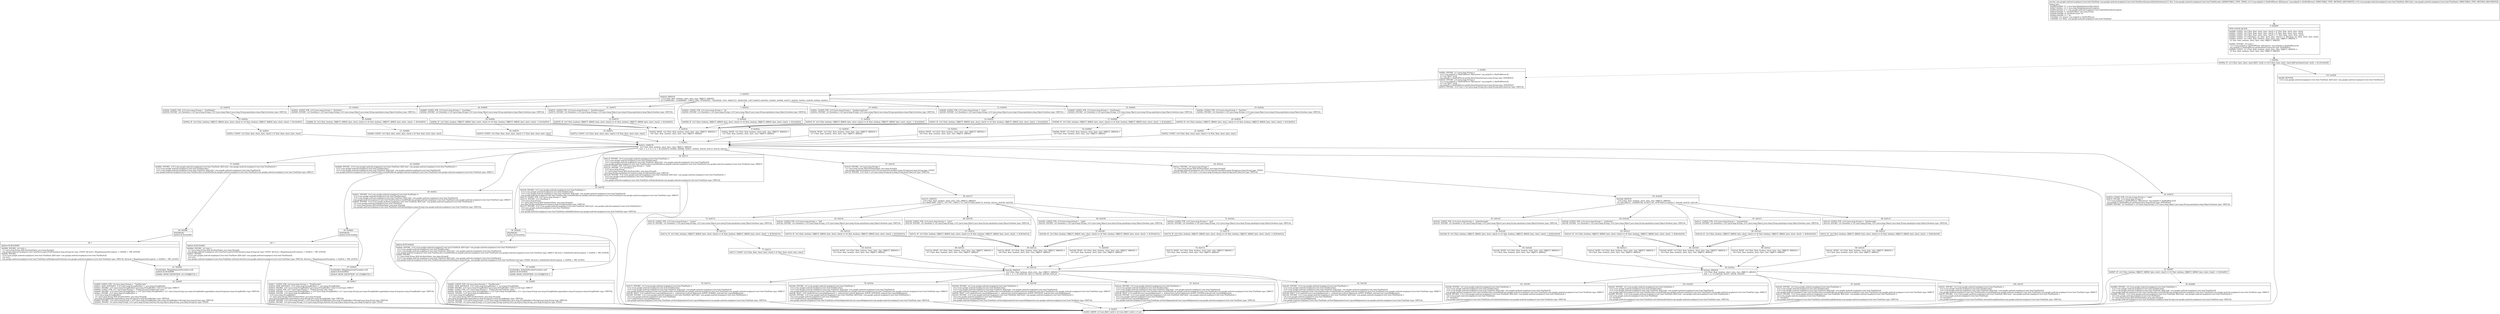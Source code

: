 digraph "CFG forcom.google.android.exoplayer2.text.ttml.TtmlDecoder.parseStyleAttributes(Lorg\/xmlpull\/v1\/XmlPullParser;Lcom\/google\/android\/exoplayer2\/text\/ttml\/TtmlStyle;)Lcom\/google\/android\/exoplayer2\/text\/ttml\/TtmlStyle;" {
Node_0 [shape=record,label="{0\:\ 0x0000|MTH_ENTER_BLOCK\l|0x0000: CONST  (r9 I:?[int, float, short, byte, char]) = (3 ?[int, float, short, byte, char]) \l0x0001: CONST  (r8 I:?[int, float, short, byte, char]) = (2 ?[int, float, short, byte, char]) \l0x0002: CONST  (r6 I:?[int, float, short, byte, char]) = (\-1 ?[int, float, short, byte, char]) \l0x0003: CONST  (r7 I:?[boolean, int, float, short, byte, char]) = (1 ?[boolean, int, float, short, byte, char]) \l0x0004: CONST  (r5 I:?[int, float, boolean, short, byte, char, OBJECT, ARRAY]) = \l  (0 ?[int, float, boolean, short, byte, char, OBJECT, ARRAY])\l \l0x0005: INVOKE  (r0 I:int) = \l  (r13 I:org.xmlpull.v1.XmlPullParser A[D('parser' org.xmlpull.v1.XmlPullParser)])\l org.xmlpull.v1.XmlPullParser.getAttributeCount():int type: INTERFACE \l0x0009: CONST  (r3 I:?[int, float, boolean, short, byte, char, OBJECT, ARRAY]) = \l  (0 ?[int, float, boolean, short, byte, char, OBJECT, ARRAY])\l \l}"];
Node_1 [shape=record,label="{1\:\ 0x000a|0x000a: IF  (r3 I:?[int, byte, short, char] A[D('i' int)]) \>= (r0 I:?[int, byte, short, char] A[D('attributeCount' int)])  \-\> B:103:0x020f \l}"];
Node_2 [shape=record,label="{2\:\ 0x000c|0x000c: INVOKE  (r1 I:java.lang.String) = \l  (r13 I:org.xmlpull.v1.XmlPullParser A[D('parser' org.xmlpull.v1.XmlPullParser)])\l  (r3 I:int A[D('i' int)])\l org.xmlpull.v1.XmlPullParser.getAttributeValue(int):java.lang.String type: INTERFACE \l0x0010: INVOKE  (r4 I:java.lang.String) = \l  (r13 I:org.xmlpull.v1.XmlPullParser A[D('parser' org.xmlpull.v1.XmlPullParser)])\l  (r3 I:int A[D('i' int)])\l org.xmlpull.v1.XmlPullParser.getAttributeName(int):java.lang.String type: INTERFACE \l0x0014: INVOKE  (r10 I:int) = (r4 I:java.lang.String) java.lang.String.hashCode():int type: VIRTUAL \l}"];
Node_3 [shape=record,label="{3\:\ 0x0018|0x0018: SWITCH  \l  (r10 I:?[int, float, boolean, short, byte, char, OBJECT, ARRAY])\l k:[\-1550943582, \-1224696685, \-1065511464, \-879295043, \-734428249, 3355, 94842723, 365601008, 1287124693] t:[0x005e, 0x0040, 0x0068, 0x0072, 0x0054, 0x0022, 0x0036, 0x004a, 0x002c] \l}"];
Node_4 [shape=record,label="{4\:\ 0x001b|0x001b: MOVE  (r4 I:?[int, float, boolean, short, byte, char, OBJECT, ARRAY]) = \l  (r6 I:?[int, float, boolean, short, byte, char, OBJECT, ARRAY])\l \l}"];
Node_5 [shape=record,label="{5\:\ 0x001c|0x001c: SWITCH  \l  (r4 I:?[int, float, boolean, short, byte, char, OBJECT, ARRAY])\l k:[0, 1, 2, 3, 4, 5, 6, 7, 8] t:[0x007d, 0x0092, 0x00b9, 0x00e1, 0x00eb, 0x010f, 0x011f, 0x012f, 0x01ae] \l}"];
Node_6 [shape=record,label="{6\:\ 0x001f|0x001f: ARITH  (r3 I:int A[D('i' int)]) = (r3 I:int A[D('i' int)]) + (1 int) \l}"];
Node_7 [shape=record,label="{7\:\ 0x0022|0x0022: CONST_STR  (r10 I:java.lang.String) =  \"id\" \l0x0024: INVOKE  (r4 I:boolean) = (r4 I:java.lang.String), (r10 I:java.lang.Object) java.lang.String.equals(java.lang.Object):boolean type: VIRTUAL \l}"];
Node_8 [shape=record,label="{8\:\ 0x0028|0x0028: IF  (r4 I:?[int, boolean, OBJECT, ARRAY, byte, short, char]) == (0 ?[int, boolean, OBJECT, ARRAY, byte, short, char])  \-\> B:4:0x001b \l}"];
Node_9 [shape=record,label="{9\:\ 0x002a|0x002a: MOVE  (r4 I:?[int, float, boolean, short, byte, char, OBJECT, ARRAY]) = \l  (r5 I:?[int, float, boolean, short, byte, char, OBJECT, ARRAY])\l \l}"];
Node_10 [shape=record,label="{10\:\ 0x002c|0x002c: CONST_STR  (r10 I:java.lang.String) =  \"backgroundColor\" \l0x002e: INVOKE  (r4 I:boolean) = (r4 I:java.lang.String), (r10 I:java.lang.Object) java.lang.String.equals(java.lang.Object):boolean type: VIRTUAL \l}"];
Node_11 [shape=record,label="{11\:\ 0x0032|0x0032: IF  (r4 I:?[int, boolean, OBJECT, ARRAY, byte, short, char]) == (0 ?[int, boolean, OBJECT, ARRAY, byte, short, char])  \-\> B:4:0x001b \l}"];
Node_12 [shape=record,label="{12\:\ 0x0034|0x0034: MOVE  (r4 I:?[int, float, boolean, short, byte, char, OBJECT, ARRAY]) = \l  (r7 I:?[int, float, boolean, short, byte, char, OBJECT, ARRAY])\l \l}"];
Node_13 [shape=record,label="{13\:\ 0x0036|0x0036: CONST_STR  (r10 I:java.lang.String) =  \"color\" \l0x0038: INVOKE  (r4 I:boolean) = (r4 I:java.lang.String), (r10 I:java.lang.Object) java.lang.String.equals(java.lang.Object):boolean type: VIRTUAL \l}"];
Node_14 [shape=record,label="{14\:\ 0x003c|0x003c: IF  (r4 I:?[int, boolean, OBJECT, ARRAY, byte, short, char]) == (0 ?[int, boolean, OBJECT, ARRAY, byte, short, char])  \-\> B:4:0x001b \l}"];
Node_15 [shape=record,label="{15\:\ 0x003e|0x003e: MOVE  (r4 I:?[int, float, boolean, short, byte, char, OBJECT, ARRAY]) = \l  (r8 I:?[int, float, boolean, short, byte, char, OBJECT, ARRAY])\l \l}"];
Node_16 [shape=record,label="{16\:\ 0x0040|0x0040: CONST_STR  (r10 I:java.lang.String) =  \"fontFamily\" \l0x0042: INVOKE  (r4 I:boolean) = (r4 I:java.lang.String), (r10 I:java.lang.Object) java.lang.String.equals(java.lang.Object):boolean type: VIRTUAL \l}"];
Node_17 [shape=record,label="{17\:\ 0x0046|0x0046: IF  (r4 I:?[int, boolean, OBJECT, ARRAY, byte, short, char]) == (0 ?[int, boolean, OBJECT, ARRAY, byte, short, char])  \-\> B:4:0x001b \l}"];
Node_18 [shape=record,label="{18\:\ 0x0048|0x0048: MOVE  (r4 I:?[int, float, boolean, short, byte, char, OBJECT, ARRAY]) = \l  (r9 I:?[int, float, boolean, short, byte, char, OBJECT, ARRAY])\l \l}"];
Node_19 [shape=record,label="{19\:\ 0x004a|0x004a: CONST_STR  (r10 I:java.lang.String) =  \"fontSize\" \l0x004c: INVOKE  (r4 I:boolean) = (r4 I:java.lang.String), (r10 I:java.lang.Object) java.lang.String.equals(java.lang.Object):boolean type: VIRTUAL \l}"];
Node_20 [shape=record,label="{20\:\ 0x0050|0x0050: IF  (r4 I:?[int, boolean, OBJECT, ARRAY, byte, short, char]) == (0 ?[int, boolean, OBJECT, ARRAY, byte, short, char])  \-\> B:4:0x001b \l}"];
Node_21 [shape=record,label="{21\:\ 0x0052|0x0052: CONST  (r4 I:?[int, float, short, byte, char]) = (4 ?[int, float, short, byte, char]) \l}"];
Node_22 [shape=record,label="{22\:\ 0x0054|0x0054: CONST_STR  (r10 I:java.lang.String) =  \"fontWeight\" \l0x0056: INVOKE  (r4 I:boolean) = (r4 I:java.lang.String), (r10 I:java.lang.Object) java.lang.String.equals(java.lang.Object):boolean type: VIRTUAL \l}"];
Node_23 [shape=record,label="{23\:\ 0x005a|0x005a: IF  (r4 I:?[int, boolean, OBJECT, ARRAY, byte, short, char]) == (0 ?[int, boolean, OBJECT, ARRAY, byte, short, char])  \-\> B:4:0x001b \l}"];
Node_24 [shape=record,label="{24\:\ 0x005c|0x005c: CONST  (r4 I:?[int, float, short, byte, char]) = (5 ?[int, float, short, byte, char]) \l}"];
Node_25 [shape=record,label="{25\:\ 0x005e|0x005e: CONST_STR  (r10 I:java.lang.String) =  \"fontStyle\" \l0x0060: INVOKE  (r4 I:boolean) = (r4 I:java.lang.String), (r10 I:java.lang.Object) java.lang.String.equals(java.lang.Object):boolean type: VIRTUAL \l}"];
Node_26 [shape=record,label="{26\:\ 0x0064|0x0064: IF  (r4 I:?[int, boolean, OBJECT, ARRAY, byte, short, char]) == (0 ?[int, boolean, OBJECT, ARRAY, byte, short, char])  \-\> B:4:0x001b \l}"];
Node_27 [shape=record,label="{27\:\ 0x0066|0x0066: CONST  (r4 I:?[int, float, short, byte, char]) = (6 ?[int, float, short, byte, char]) \l}"];
Node_28 [shape=record,label="{28\:\ 0x0068|0x0068: CONST_STR  (r10 I:java.lang.String) =  \"textAlign\" \l0x006a: INVOKE  (r4 I:boolean) = (r4 I:java.lang.String), (r10 I:java.lang.Object) java.lang.String.equals(java.lang.Object):boolean type: VIRTUAL \l}"];
Node_29 [shape=record,label="{29\:\ 0x006e|0x006e: IF  (r4 I:?[int, boolean, OBJECT, ARRAY, byte, short, char]) == (0 ?[int, boolean, OBJECT, ARRAY, byte, short, char])  \-\> B:4:0x001b \l}"];
Node_30 [shape=record,label="{30\:\ 0x0070|0x0070: CONST  (r4 I:?[int, float, short, byte, char]) = (7 ?[int, float, short, byte, char]) \l}"];
Node_31 [shape=record,label="{31\:\ 0x0072|0x0072: CONST_STR  (r10 I:java.lang.String) =  \"textDecoration\" \l0x0074: INVOKE  (r4 I:boolean) = (r4 I:java.lang.String), (r10 I:java.lang.Object) java.lang.String.equals(java.lang.Object):boolean type: VIRTUAL \l}"];
Node_32 [shape=record,label="{32\:\ 0x0078|0x0078: IF  (r4 I:?[int, boolean, OBJECT, ARRAY, byte, short, char]) == (0 ?[int, boolean, OBJECT, ARRAY, byte, short, char])  \-\> B:4:0x001b \l}"];
Node_33 [shape=record,label="{33\:\ 0x007a|0x007a: CONST  (r4 I:?[int, float, short, byte, char]) = (8 ?[int, float, short, byte, char]) \l}"];
Node_34 [shape=record,label="{34\:\ 0x007d|0x007d: CONST_STR  (r4 I:java.lang.String) =  \"style\" \l0x007f: INVOKE  (r10 I:java.lang.String) = \l  (r13 I:org.xmlpull.v1.XmlPullParser A[D('parser' org.xmlpull.v1.XmlPullParser)])\l org.xmlpull.v1.XmlPullParser.getName():java.lang.String type: INTERFACE \l0x0083: INVOKE  (r4 I:boolean) = (r4 I:java.lang.String), (r10 I:java.lang.Object) java.lang.String.equals(java.lang.Object):boolean type: VIRTUAL \l}"];
Node_35 [shape=record,label="{35\:\ 0x0087|0x0087: IF  (r4 I:?[int, boolean, OBJECT, ARRAY, byte, short, char]) == (0 ?[int, boolean, OBJECT, ARRAY, byte, short, char])  \-\> B:6:0x001f \l}"];
Node_36 [shape=record,label="{36\:\ 0x0089|0x0089: INVOKE  (r4 I:com.google.android.exoplayer2.text.ttml.TtmlStyle) = \l  (r12 I:com.google.android.exoplayer2.text.ttml.TtmlDecoder)\l  (r14 I:com.google.android.exoplayer2.text.ttml.TtmlStyle A[D('style' com.google.android.exoplayer2.text.ttml.TtmlStyle)])\l com.google.android.exoplayer2.text.ttml.TtmlDecoder.createIfNull(com.google.android.exoplayer2.text.ttml.TtmlStyle):com.google.android.exoplayer2.text.ttml.TtmlStyle type: DIRECT \l0x008d: INVOKE  (r14 I:com.google.android.exoplayer2.text.ttml.TtmlStyle A[D('style' com.google.android.exoplayer2.text.ttml.TtmlStyle)]) = \l  (r4 I:com.google.android.exoplayer2.text.ttml.TtmlStyle)\l  (r1 I:java.lang.String A[D('attributeValue' java.lang.String)])\l com.google.android.exoplayer2.text.ttml.TtmlStyle.setId(java.lang.String):com.google.android.exoplayer2.text.ttml.TtmlStyle type: VIRTUAL \l}"];
Node_37 [shape=record,label="{37\:\ 0x0092|0x0092: INVOKE  (r14 I:com.google.android.exoplayer2.text.ttml.TtmlStyle A[D('style' com.google.android.exoplayer2.text.ttml.TtmlStyle)]) = \l  (r12 I:com.google.android.exoplayer2.text.ttml.TtmlDecoder)\l  (r14 I:com.google.android.exoplayer2.text.ttml.TtmlStyle A[D('style' com.google.android.exoplayer2.text.ttml.TtmlStyle)])\l com.google.android.exoplayer2.text.ttml.TtmlDecoder.createIfNull(com.google.android.exoplayer2.text.ttml.TtmlStyle):com.google.android.exoplayer2.text.ttml.TtmlStyle type: DIRECT \l}"];
Node_38 [shape=record,label="{38\:\ 0x0096|SYNTHETIC\lSplitter:B:38:0x0096\l}"];
Node_39 [shape=record,label="{39\:\ ?|Splitter:B:38:0x0096\l|0x0096: INVOKE  (r4 I:int) = \l  (r1 I:java.lang.String A[D('attributeValue' java.lang.String)])\l com.google.android.exoplayer2.util.ColorParser.parseTtmlColor(java.lang.String):int type: STATIC A[Catch:\{ IllegalArgumentException \-\> 0x009e \}, TRY_ENTER]\l0x009a: INVOKE  \l  (r14 I:com.google.android.exoplayer2.text.ttml.TtmlStyle A[D('style' com.google.android.exoplayer2.text.ttml.TtmlStyle)])\l  (r4 I:int)\l com.google.android.exoplayer2.text.ttml.TtmlStyle.setBackgroundColor(int):com.google.android.exoplayer2.text.ttml.TtmlStyle type: VIRTUAL A[Catch:\{ IllegalArgumentException \-\> 0x009e \}, TRY_LEAVE]\l}"];
Node_41 [shape=record,label="{41\:\ 0x009e|ExcHandler: IllegalArgumentException null\lSplitter:B:38:0x0096\l|0x009e: MOVE_EXCEPTION  (r2 I:?[OBJECT]) =  \l}"];
Node_42 [shape=record,label="{42\:\ 0x009f|0x009f: CONST_STR  (r4 I:java.lang.String) =  \"TtmlDecoder\" \l0x00a1: NEW_INSTANCE  (r10 I:java.lang.StringBuilder) =  java.lang.StringBuilder \l0x00a3: INVOKE  (r10 I:java.lang.StringBuilder) java.lang.StringBuilder.\<init\>():void type: DIRECT \l0x00a6: CONST_STR  (r11 I:java.lang.String) =  \"Failed parsing background value: \" \l0x00a8: INVOKE  (r10 I:java.lang.StringBuilder) = (r10 I:java.lang.StringBuilder), (r11 I:java.lang.String) java.lang.StringBuilder.append(java.lang.String):java.lang.StringBuilder type: VIRTUAL \l0x00ac: INVOKE  (r10 I:java.lang.StringBuilder) = \l  (r10 I:java.lang.StringBuilder)\l  (r1 I:java.lang.String A[D('attributeValue' java.lang.String)])\l java.lang.StringBuilder.append(java.lang.String):java.lang.StringBuilder type: VIRTUAL \l0x00b0: INVOKE  (r10 I:java.lang.String) = (r10 I:java.lang.StringBuilder) java.lang.StringBuilder.toString():java.lang.String type: VIRTUAL \l0x00b4: INVOKE  (r4 I:java.lang.String), (r10 I:java.lang.String) android.util.Log.w(java.lang.String, java.lang.String):int type: STATIC \l}"];
Node_43 [shape=record,label="{43\:\ 0x00b9|0x00b9: INVOKE  (r14 I:com.google.android.exoplayer2.text.ttml.TtmlStyle A[D('style' com.google.android.exoplayer2.text.ttml.TtmlStyle)]) = \l  (r12 I:com.google.android.exoplayer2.text.ttml.TtmlDecoder)\l  (r14 I:com.google.android.exoplayer2.text.ttml.TtmlStyle A[D('style' com.google.android.exoplayer2.text.ttml.TtmlStyle)])\l com.google.android.exoplayer2.text.ttml.TtmlDecoder.createIfNull(com.google.android.exoplayer2.text.ttml.TtmlStyle):com.google.android.exoplayer2.text.ttml.TtmlStyle type: DIRECT \l}"];
Node_44 [shape=record,label="{44\:\ 0x00bd|SYNTHETIC\lSplitter:B:44:0x00bd\l}"];
Node_45 [shape=record,label="{45\:\ ?|Splitter:B:44:0x00bd\l|0x00bd: INVOKE  (r4 I:int) = \l  (r1 I:java.lang.String A[D('attributeValue' java.lang.String)])\l com.google.android.exoplayer2.util.ColorParser.parseTtmlColor(java.lang.String):int type: STATIC A[Catch:\{ IllegalArgumentException \-\> 0x00c6 \}, TRY_ENTER]\l0x00c1: INVOKE  \l  (r14 I:com.google.android.exoplayer2.text.ttml.TtmlStyle A[D('style' com.google.android.exoplayer2.text.ttml.TtmlStyle)])\l  (r4 I:int)\l com.google.android.exoplayer2.text.ttml.TtmlStyle.setFontColor(int):com.google.android.exoplayer2.text.ttml.TtmlStyle type: VIRTUAL A[Catch:\{ IllegalArgumentException \-\> 0x00c6 \}, TRY_LEAVE]\l}"];
Node_47 [shape=record,label="{47\:\ 0x00c6|ExcHandler: IllegalArgumentException null\lSplitter:B:44:0x00bd\l|0x00c6: MOVE_EXCEPTION  (r2 I:?[OBJECT]) =  \l}"];
Node_48 [shape=record,label="{48\:\ 0x00c7|0x00c7: CONST_STR  (r4 I:java.lang.String) =  \"TtmlDecoder\" \l0x00c9: NEW_INSTANCE  (r10 I:java.lang.StringBuilder) =  java.lang.StringBuilder \l0x00cb: INVOKE  (r10 I:java.lang.StringBuilder) java.lang.StringBuilder.\<init\>():void type: DIRECT \l0x00ce: CONST_STR  (r11 I:java.lang.String) =  \"Failed parsing color value: \" \l0x00d0: INVOKE  (r10 I:java.lang.StringBuilder) = (r10 I:java.lang.StringBuilder), (r11 I:java.lang.String) java.lang.StringBuilder.append(java.lang.String):java.lang.StringBuilder type: VIRTUAL \l0x00d4: INVOKE  (r10 I:java.lang.StringBuilder) = \l  (r10 I:java.lang.StringBuilder)\l  (r1 I:java.lang.String A[D('attributeValue' java.lang.String)])\l java.lang.StringBuilder.append(java.lang.String):java.lang.StringBuilder type: VIRTUAL \l0x00d8: INVOKE  (r10 I:java.lang.String) = (r10 I:java.lang.StringBuilder) java.lang.StringBuilder.toString():java.lang.String type: VIRTUAL \l0x00dc: INVOKE  (r4 I:java.lang.String), (r10 I:java.lang.String) android.util.Log.w(java.lang.String, java.lang.String):int type: STATIC \l}"];
Node_49 [shape=record,label="{49\:\ 0x00e1|0x00e1: INVOKE  (r4 I:com.google.android.exoplayer2.text.ttml.TtmlStyle) = \l  (r12 I:com.google.android.exoplayer2.text.ttml.TtmlDecoder)\l  (r14 I:com.google.android.exoplayer2.text.ttml.TtmlStyle A[D('style' com.google.android.exoplayer2.text.ttml.TtmlStyle)])\l com.google.android.exoplayer2.text.ttml.TtmlDecoder.createIfNull(com.google.android.exoplayer2.text.ttml.TtmlStyle):com.google.android.exoplayer2.text.ttml.TtmlStyle type: DIRECT \l0x00e5: INVOKE  (r14 I:com.google.android.exoplayer2.text.ttml.TtmlStyle A[D('style' com.google.android.exoplayer2.text.ttml.TtmlStyle)]) = \l  (r4 I:com.google.android.exoplayer2.text.ttml.TtmlStyle)\l  (r1 I:java.lang.String A[D('attributeValue' java.lang.String)])\l com.google.android.exoplayer2.text.ttml.TtmlStyle.setFontFamily(java.lang.String):com.google.android.exoplayer2.text.ttml.TtmlStyle type: VIRTUAL \l}"];
Node_50 [shape=record,label="{50\:\ 0x00eb|SYNTHETIC\lSplitter:B:50:0x00eb\l}"];
Node_51 [shape=record,label="{51\:\ ?|Splitter:B:50:0x00eb\l|0x00eb: INVOKE  (r14 I:com.google.android.exoplayer2.text.ttml.TtmlStyle A[D('style' com.google.android.exoplayer2.text.ttml.TtmlStyle)]) = \l  (r12 I:com.google.android.exoplayer2.text.ttml.TtmlDecoder)\l  (r14 I:com.google.android.exoplayer2.text.ttml.TtmlStyle A[D('style' com.google.android.exoplayer2.text.ttml.TtmlStyle)])\l com.google.android.exoplayer2.text.ttml.TtmlDecoder.createIfNull(com.google.android.exoplayer2.text.ttml.TtmlStyle):com.google.android.exoplayer2.text.ttml.TtmlStyle type: DIRECT A[Catch:\{ SubtitleDecoderException \-\> 0x00f4 \}, TRY_ENTER]\l0x00ef: INVOKE  \l  (r1 I:java.lang.String A[D('attributeValue' java.lang.String)])\l  (r14 I:com.google.android.exoplayer2.text.ttml.TtmlStyle A[D('style' com.google.android.exoplayer2.text.ttml.TtmlStyle)])\l com.google.android.exoplayer2.text.ttml.TtmlDecoder.parseFontSize(java.lang.String, com.google.android.exoplayer2.text.ttml.TtmlStyle):void type: STATIC A[Catch:\{ SubtitleDecoderException \-\> 0x00f4 \}, TRY_LEAVE]\l}"];
Node_53 [shape=record,label="{53\:\ 0x00f4|ExcHandler: SubtitleDecoderException null\lSplitter:B:50:0x00eb\l|0x00f4: MOVE_EXCEPTION  (r2 I:?[OBJECT]) =  \l}"];
Node_54 [shape=record,label="{54\:\ 0x00f5|0x00f5: CONST_STR  (r4 I:java.lang.String) =  \"TtmlDecoder\" \l0x00f7: NEW_INSTANCE  (r10 I:java.lang.StringBuilder) =  java.lang.StringBuilder \l0x00f9: INVOKE  (r10 I:java.lang.StringBuilder) java.lang.StringBuilder.\<init\>():void type: DIRECT \l0x00fc: CONST_STR  (r11 I:java.lang.String) =  \"Failed parsing fontSize value: \" \l0x00fe: INVOKE  (r10 I:java.lang.StringBuilder) = (r10 I:java.lang.StringBuilder), (r11 I:java.lang.String) java.lang.StringBuilder.append(java.lang.String):java.lang.StringBuilder type: VIRTUAL \l0x0102: INVOKE  (r10 I:java.lang.StringBuilder) = \l  (r10 I:java.lang.StringBuilder)\l  (r1 I:java.lang.String A[D('attributeValue' java.lang.String)])\l java.lang.StringBuilder.append(java.lang.String):java.lang.StringBuilder type: VIRTUAL \l0x0106: INVOKE  (r10 I:java.lang.String) = (r10 I:java.lang.StringBuilder) java.lang.StringBuilder.toString():java.lang.String type: VIRTUAL \l0x010a: INVOKE  (r4 I:java.lang.String), (r10 I:java.lang.String) android.util.Log.w(java.lang.String, java.lang.String):int type: STATIC \l}"];
Node_55 [shape=record,label="{55\:\ 0x010f|0x010f: INVOKE  (r4 I:com.google.android.exoplayer2.text.ttml.TtmlStyle) = \l  (r12 I:com.google.android.exoplayer2.text.ttml.TtmlDecoder)\l  (r14 I:com.google.android.exoplayer2.text.ttml.TtmlStyle A[D('style' com.google.android.exoplayer2.text.ttml.TtmlStyle)])\l com.google.android.exoplayer2.text.ttml.TtmlDecoder.createIfNull(com.google.android.exoplayer2.text.ttml.TtmlStyle):com.google.android.exoplayer2.text.ttml.TtmlStyle type: DIRECT \l0x0113: CONST_STR  (r10 I:java.lang.String) =  \"bold\" \l0x0115: INVOKE  (r10 I:boolean) = \l  (r10 I:java.lang.String)\l  (r1 I:java.lang.String A[D('attributeValue' java.lang.String)])\l java.lang.String.equalsIgnoreCase(java.lang.String):boolean type: VIRTUAL \l0x0119: INVOKE  (r14 I:com.google.android.exoplayer2.text.ttml.TtmlStyle A[D('style' com.google.android.exoplayer2.text.ttml.TtmlStyle)]) = \l  (r4 I:com.google.android.exoplayer2.text.ttml.TtmlStyle)\l  (r10 I:boolean)\l com.google.android.exoplayer2.text.ttml.TtmlStyle.setBold(boolean):com.google.android.exoplayer2.text.ttml.TtmlStyle type: VIRTUAL \l}"];
Node_56 [shape=record,label="{56\:\ 0x011f|0x011f: INVOKE  (r4 I:com.google.android.exoplayer2.text.ttml.TtmlStyle) = \l  (r12 I:com.google.android.exoplayer2.text.ttml.TtmlDecoder)\l  (r14 I:com.google.android.exoplayer2.text.ttml.TtmlStyle A[D('style' com.google.android.exoplayer2.text.ttml.TtmlStyle)])\l com.google.android.exoplayer2.text.ttml.TtmlDecoder.createIfNull(com.google.android.exoplayer2.text.ttml.TtmlStyle):com.google.android.exoplayer2.text.ttml.TtmlStyle type: DIRECT \l0x0123: CONST_STR  (r10 I:java.lang.String) =  \"italic\" \l0x0125: INVOKE  (r10 I:boolean) = \l  (r10 I:java.lang.String)\l  (r1 I:java.lang.String A[D('attributeValue' java.lang.String)])\l java.lang.String.equalsIgnoreCase(java.lang.String):boolean type: VIRTUAL \l0x0129: INVOKE  (r14 I:com.google.android.exoplayer2.text.ttml.TtmlStyle A[D('style' com.google.android.exoplayer2.text.ttml.TtmlStyle)]) = \l  (r4 I:com.google.android.exoplayer2.text.ttml.TtmlStyle)\l  (r10 I:boolean)\l com.google.android.exoplayer2.text.ttml.TtmlStyle.setItalic(boolean):com.google.android.exoplayer2.text.ttml.TtmlStyle type: VIRTUAL \l}"];
Node_57 [shape=record,label="{57\:\ 0x012f|0x012f: INVOKE  (r4 I:java.lang.String) = \l  (r1 I:java.lang.String A[D('attributeValue' java.lang.String)])\l com.google.android.exoplayer2.util.Util.toLowerInvariant(java.lang.String):java.lang.String type: STATIC \l0x0133: INVOKE  (r10 I:int) = (r4 I:java.lang.String) java.lang.String.hashCode():int type: VIRTUAL \l}"];
Node_58 [shape=record,label="{58\:\ 0x0137|0x0137: SWITCH  \l  (r10 I:?[int, float, boolean, short, byte, char, OBJECT, ARRAY])\l k:[\-1364013995, 100571, 3317767, 108511772, 109757538] t:[0x0174, 0x016a, 0x014c, 0x0160, 0x0156] \l}"];
Node_59 [shape=record,label="{59\:\ 0x013a|0x013a: MOVE  (r4 I:?[int, float, boolean, short, byte, char, OBJECT, ARRAY]) = \l  (r6 I:?[int, float, boolean, short, byte, char, OBJECT, ARRAY])\l \l}"];
Node_60 [shape=record,label="{60\:\ 0x013b|0x013b: SWITCH  \l  (r4 I:?[int, float, boolean, short, byte, char, OBJECT, ARRAY])\l k:[0, 1, 2, 3, 4] t:[0x0140, 0x017e, 0x018a, 0x0196, 0x01a2] \l}"];
Node_62 [shape=record,label="{62\:\ 0x0140|0x0140: INVOKE  (r4 I:com.google.android.exoplayer2.text.ttml.TtmlStyle) = \l  (r12 I:com.google.android.exoplayer2.text.ttml.TtmlDecoder)\l  (r14 I:com.google.android.exoplayer2.text.ttml.TtmlStyle A[D('style' com.google.android.exoplayer2.text.ttml.TtmlStyle)])\l com.google.android.exoplayer2.text.ttml.TtmlDecoder.createIfNull(com.google.android.exoplayer2.text.ttml.TtmlStyle):com.google.android.exoplayer2.text.ttml.TtmlStyle type: DIRECT \l0x0144: SGET  (r10 I:android.text.Layout$Alignment) =  android.text.Layout.Alignment.ALIGN_NORMAL android.text.Layout$Alignment \l0x0146: INVOKE  (r14 I:com.google.android.exoplayer2.text.ttml.TtmlStyle A[D('style' com.google.android.exoplayer2.text.ttml.TtmlStyle)]) = \l  (r4 I:com.google.android.exoplayer2.text.ttml.TtmlStyle)\l  (r10 I:android.text.Layout$Alignment)\l com.google.android.exoplayer2.text.ttml.TtmlStyle.setTextAlign(android.text.Layout$Alignment):com.google.android.exoplayer2.text.ttml.TtmlStyle type: VIRTUAL \l}"];
Node_63 [shape=record,label="{63\:\ 0x014c|0x014c: CONST_STR  (r10 I:java.lang.String) =  \"left\" \l0x014e: INVOKE  (r4 I:boolean) = (r4 I:java.lang.String), (r10 I:java.lang.Object) java.lang.String.equals(java.lang.Object):boolean type: VIRTUAL \l}"];
Node_64 [shape=record,label="{64\:\ 0x0152|0x0152: IF  (r4 I:?[int, boolean, OBJECT, ARRAY, byte, short, char]) == (0 ?[int, boolean, OBJECT, ARRAY, byte, short, char])  \-\> B:59:0x013a \l}"];
Node_65 [shape=record,label="{65\:\ 0x0154|0x0154: MOVE  (r4 I:?[int, float, boolean, short, byte, char, OBJECT, ARRAY]) = \l  (r5 I:?[int, float, boolean, short, byte, char, OBJECT, ARRAY])\l \l}"];
Node_66 [shape=record,label="{66\:\ 0x0156|0x0156: CONST_STR  (r10 I:java.lang.String) =  \"start\" \l0x0158: INVOKE  (r4 I:boolean) = (r4 I:java.lang.String), (r10 I:java.lang.Object) java.lang.String.equals(java.lang.Object):boolean type: VIRTUAL \l}"];
Node_67 [shape=record,label="{67\:\ 0x015c|0x015c: IF  (r4 I:?[int, boolean, OBJECT, ARRAY, byte, short, char]) == (0 ?[int, boolean, OBJECT, ARRAY, byte, short, char])  \-\> B:59:0x013a \l}"];
Node_68 [shape=record,label="{68\:\ 0x015e|0x015e: MOVE  (r4 I:?[int, float, boolean, short, byte, char, OBJECT, ARRAY]) = \l  (r7 I:?[int, float, boolean, short, byte, char, OBJECT, ARRAY])\l \l}"];
Node_69 [shape=record,label="{69\:\ 0x0160|0x0160: CONST_STR  (r10 I:java.lang.String) =  \"right\" \l0x0162: INVOKE  (r4 I:boolean) = (r4 I:java.lang.String), (r10 I:java.lang.Object) java.lang.String.equals(java.lang.Object):boolean type: VIRTUAL \l}"];
Node_70 [shape=record,label="{70\:\ 0x0166|0x0166: IF  (r4 I:?[int, boolean, OBJECT, ARRAY, byte, short, char]) == (0 ?[int, boolean, OBJECT, ARRAY, byte, short, char])  \-\> B:59:0x013a \l}"];
Node_71 [shape=record,label="{71\:\ 0x0168|0x0168: MOVE  (r4 I:?[int, float, boolean, short, byte, char, OBJECT, ARRAY]) = \l  (r8 I:?[int, float, boolean, short, byte, char, OBJECT, ARRAY])\l \l}"];
Node_72 [shape=record,label="{72\:\ 0x016a|0x016a: CONST_STR  (r10 I:java.lang.String) =  \"end\" \l0x016c: INVOKE  (r4 I:boolean) = (r4 I:java.lang.String), (r10 I:java.lang.Object) java.lang.String.equals(java.lang.Object):boolean type: VIRTUAL \l}"];
Node_73 [shape=record,label="{73\:\ 0x0170|0x0170: IF  (r4 I:?[int, boolean, OBJECT, ARRAY, byte, short, char]) == (0 ?[int, boolean, OBJECT, ARRAY, byte, short, char])  \-\> B:59:0x013a \l}"];
Node_74 [shape=record,label="{74\:\ 0x0172|0x0172: MOVE  (r4 I:?[int, float, boolean, short, byte, char, OBJECT, ARRAY]) = \l  (r9 I:?[int, float, boolean, short, byte, char, OBJECT, ARRAY])\l \l}"];
Node_75 [shape=record,label="{75\:\ 0x0174|0x0174: CONST_STR  (r10 I:java.lang.String) =  \"center\" \l0x0176: INVOKE  (r4 I:boolean) = (r4 I:java.lang.String), (r10 I:java.lang.Object) java.lang.String.equals(java.lang.Object):boolean type: VIRTUAL \l}"];
Node_76 [shape=record,label="{76\:\ 0x017a|0x017a: IF  (r4 I:?[int, boolean, OBJECT, ARRAY, byte, short, char]) == (0 ?[int, boolean, OBJECT, ARRAY, byte, short, char])  \-\> B:59:0x013a \l}"];
Node_77 [shape=record,label="{77\:\ 0x017c|0x017c: CONST  (r4 I:?[int, float, short, byte, char]) = (4 ?[int, float, short, byte, char]) \l}"];
Node_78 [shape=record,label="{78\:\ 0x017e|0x017e: INVOKE  (r4 I:com.google.android.exoplayer2.text.ttml.TtmlStyle) = \l  (r12 I:com.google.android.exoplayer2.text.ttml.TtmlDecoder)\l  (r14 I:com.google.android.exoplayer2.text.ttml.TtmlStyle A[D('style' com.google.android.exoplayer2.text.ttml.TtmlStyle)])\l com.google.android.exoplayer2.text.ttml.TtmlDecoder.createIfNull(com.google.android.exoplayer2.text.ttml.TtmlStyle):com.google.android.exoplayer2.text.ttml.TtmlStyle type: DIRECT \l0x0182: SGET  (r10 I:android.text.Layout$Alignment) =  android.text.Layout.Alignment.ALIGN_NORMAL android.text.Layout$Alignment \l0x0184: INVOKE  (r14 I:com.google.android.exoplayer2.text.ttml.TtmlStyle A[D('style' com.google.android.exoplayer2.text.ttml.TtmlStyle)]) = \l  (r4 I:com.google.android.exoplayer2.text.ttml.TtmlStyle)\l  (r10 I:android.text.Layout$Alignment)\l com.google.android.exoplayer2.text.ttml.TtmlStyle.setTextAlign(android.text.Layout$Alignment):com.google.android.exoplayer2.text.ttml.TtmlStyle type: VIRTUAL \l}"];
Node_79 [shape=record,label="{79\:\ 0x018a|0x018a: INVOKE  (r4 I:com.google.android.exoplayer2.text.ttml.TtmlStyle) = \l  (r12 I:com.google.android.exoplayer2.text.ttml.TtmlDecoder)\l  (r14 I:com.google.android.exoplayer2.text.ttml.TtmlStyle A[D('style' com.google.android.exoplayer2.text.ttml.TtmlStyle)])\l com.google.android.exoplayer2.text.ttml.TtmlDecoder.createIfNull(com.google.android.exoplayer2.text.ttml.TtmlStyle):com.google.android.exoplayer2.text.ttml.TtmlStyle type: DIRECT \l0x018e: SGET  (r10 I:android.text.Layout$Alignment) =  android.text.Layout.Alignment.ALIGN_OPPOSITE android.text.Layout$Alignment \l0x0190: INVOKE  (r14 I:com.google.android.exoplayer2.text.ttml.TtmlStyle A[D('style' com.google.android.exoplayer2.text.ttml.TtmlStyle)]) = \l  (r4 I:com.google.android.exoplayer2.text.ttml.TtmlStyle)\l  (r10 I:android.text.Layout$Alignment)\l com.google.android.exoplayer2.text.ttml.TtmlStyle.setTextAlign(android.text.Layout$Alignment):com.google.android.exoplayer2.text.ttml.TtmlStyle type: VIRTUAL \l}"];
Node_80 [shape=record,label="{80\:\ 0x0196|0x0196: INVOKE  (r4 I:com.google.android.exoplayer2.text.ttml.TtmlStyle) = \l  (r12 I:com.google.android.exoplayer2.text.ttml.TtmlDecoder)\l  (r14 I:com.google.android.exoplayer2.text.ttml.TtmlStyle A[D('style' com.google.android.exoplayer2.text.ttml.TtmlStyle)])\l com.google.android.exoplayer2.text.ttml.TtmlDecoder.createIfNull(com.google.android.exoplayer2.text.ttml.TtmlStyle):com.google.android.exoplayer2.text.ttml.TtmlStyle type: DIRECT \l0x019a: SGET  (r10 I:android.text.Layout$Alignment) =  android.text.Layout.Alignment.ALIGN_OPPOSITE android.text.Layout$Alignment \l0x019c: INVOKE  (r14 I:com.google.android.exoplayer2.text.ttml.TtmlStyle A[D('style' com.google.android.exoplayer2.text.ttml.TtmlStyle)]) = \l  (r4 I:com.google.android.exoplayer2.text.ttml.TtmlStyle)\l  (r10 I:android.text.Layout$Alignment)\l com.google.android.exoplayer2.text.ttml.TtmlStyle.setTextAlign(android.text.Layout$Alignment):com.google.android.exoplayer2.text.ttml.TtmlStyle type: VIRTUAL \l}"];
Node_81 [shape=record,label="{81\:\ 0x01a2|0x01a2: INVOKE  (r4 I:com.google.android.exoplayer2.text.ttml.TtmlStyle) = \l  (r12 I:com.google.android.exoplayer2.text.ttml.TtmlDecoder)\l  (r14 I:com.google.android.exoplayer2.text.ttml.TtmlStyle A[D('style' com.google.android.exoplayer2.text.ttml.TtmlStyle)])\l com.google.android.exoplayer2.text.ttml.TtmlDecoder.createIfNull(com.google.android.exoplayer2.text.ttml.TtmlStyle):com.google.android.exoplayer2.text.ttml.TtmlStyle type: DIRECT \l0x01a6: SGET  (r10 I:android.text.Layout$Alignment) =  android.text.Layout.Alignment.ALIGN_CENTER android.text.Layout$Alignment \l0x01a8: INVOKE  (r14 I:com.google.android.exoplayer2.text.ttml.TtmlStyle A[D('style' com.google.android.exoplayer2.text.ttml.TtmlStyle)]) = \l  (r4 I:com.google.android.exoplayer2.text.ttml.TtmlStyle)\l  (r10 I:android.text.Layout$Alignment)\l com.google.android.exoplayer2.text.ttml.TtmlStyle.setTextAlign(android.text.Layout$Alignment):com.google.android.exoplayer2.text.ttml.TtmlStyle type: VIRTUAL \l}"];
Node_82 [shape=record,label="{82\:\ 0x01ae|0x01ae: INVOKE  (r4 I:java.lang.String) = \l  (r1 I:java.lang.String A[D('attributeValue' java.lang.String)])\l com.google.android.exoplayer2.util.Util.toLowerInvariant(java.lang.String):java.lang.String type: STATIC \l0x01b2: INVOKE  (r10 I:int) = (r4 I:java.lang.String) java.lang.String.hashCode():int type: VIRTUAL \l}"];
Node_83 [shape=record,label="{83\:\ 0x01b6|0x01b6: SWITCH  \l  (r10 I:?[int, float, boolean, short, byte, char, OBJECT, ARRAY])\l k:[\-1461280213, \-1026963764, 913457136, 1679736913] t:[0x01e7, 0x01dd, 0x01d3, 0x01c9] \l}"];
Node_84 [shape=record,label="{84\:\ 0x01b9|0x01b9: MOVE  (r4 I:?[int, float, boolean, short, byte, char, OBJECT, ARRAY]) = \l  (r6 I:?[int, float, boolean, short, byte, char, OBJECT, ARRAY])\l \l}"];
Node_85 [shape=record,label="{85\:\ 0x01ba|0x01ba: SWITCH  \l  (r4 I:?[int, float, boolean, short, byte, char, OBJECT, ARRAY])\l k:[0, 1, 2, 3] t:[0x01bf, 0x01f1, 0x01fb, 0x0205] \l}"];
Node_87 [shape=record,label="{87\:\ 0x01bf|0x01bf: INVOKE  (r4 I:com.google.android.exoplayer2.text.ttml.TtmlStyle) = \l  (r12 I:com.google.android.exoplayer2.text.ttml.TtmlDecoder)\l  (r14 I:com.google.android.exoplayer2.text.ttml.TtmlStyle A[D('style' com.google.android.exoplayer2.text.ttml.TtmlStyle)])\l com.google.android.exoplayer2.text.ttml.TtmlDecoder.createIfNull(com.google.android.exoplayer2.text.ttml.TtmlStyle):com.google.android.exoplayer2.text.ttml.TtmlStyle type: DIRECT \l0x01c3: INVOKE  (r14 I:com.google.android.exoplayer2.text.ttml.TtmlStyle A[D('style' com.google.android.exoplayer2.text.ttml.TtmlStyle)]) = \l  (r4 I:com.google.android.exoplayer2.text.ttml.TtmlStyle)\l  (r7 I:boolean)\l com.google.android.exoplayer2.text.ttml.TtmlStyle.setLinethrough(boolean):com.google.android.exoplayer2.text.ttml.TtmlStyle type: VIRTUAL \l}"];
Node_88 [shape=record,label="{88\:\ 0x01c9|0x01c9: CONST_STR  (r10 I:java.lang.String) =  \"linethrough\" \l0x01cb: INVOKE  (r4 I:boolean) = (r4 I:java.lang.String), (r10 I:java.lang.Object) java.lang.String.equals(java.lang.Object):boolean type: VIRTUAL \l}"];
Node_89 [shape=record,label="{89\:\ 0x01cf|0x01cf: IF  (r4 I:?[int, boolean, OBJECT, ARRAY, byte, short, char]) == (0 ?[int, boolean, OBJECT, ARRAY, byte, short, char])  \-\> B:84:0x01b9 \l}"];
Node_90 [shape=record,label="{90\:\ 0x01d1|0x01d1: MOVE  (r4 I:?[int, float, boolean, short, byte, char, OBJECT, ARRAY]) = \l  (r5 I:?[int, float, boolean, short, byte, char, OBJECT, ARRAY])\l \l}"];
Node_91 [shape=record,label="{91\:\ 0x01d3|0x01d3: CONST_STR  (r10 I:java.lang.String) =  \"nolinethrough\" \l0x01d5: INVOKE  (r4 I:boolean) = (r4 I:java.lang.String), (r10 I:java.lang.Object) java.lang.String.equals(java.lang.Object):boolean type: VIRTUAL \l}"];
Node_92 [shape=record,label="{92\:\ 0x01d9|0x01d9: IF  (r4 I:?[int, boolean, OBJECT, ARRAY, byte, short, char]) == (0 ?[int, boolean, OBJECT, ARRAY, byte, short, char])  \-\> B:84:0x01b9 \l}"];
Node_93 [shape=record,label="{93\:\ 0x01db|0x01db: MOVE  (r4 I:?[int, float, boolean, short, byte, char, OBJECT, ARRAY]) = \l  (r7 I:?[int, float, boolean, short, byte, char, OBJECT, ARRAY])\l \l}"];
Node_94 [shape=record,label="{94\:\ 0x01dd|0x01dd: CONST_STR  (r10 I:java.lang.String) =  \"underline\" \l0x01df: INVOKE  (r4 I:boolean) = (r4 I:java.lang.String), (r10 I:java.lang.Object) java.lang.String.equals(java.lang.Object):boolean type: VIRTUAL \l}"];
Node_95 [shape=record,label="{95\:\ 0x01e3|0x01e3: IF  (r4 I:?[int, boolean, OBJECT, ARRAY, byte, short, char]) == (0 ?[int, boolean, OBJECT, ARRAY, byte, short, char])  \-\> B:84:0x01b9 \l}"];
Node_96 [shape=record,label="{96\:\ 0x01e5|0x01e5: MOVE  (r4 I:?[int, float, boolean, short, byte, char, OBJECT, ARRAY]) = \l  (r8 I:?[int, float, boolean, short, byte, char, OBJECT, ARRAY])\l \l}"];
Node_97 [shape=record,label="{97\:\ 0x01e7|0x01e7: CONST_STR  (r10 I:java.lang.String) =  \"nounderline\" \l0x01e9: INVOKE  (r4 I:boolean) = (r4 I:java.lang.String), (r10 I:java.lang.Object) java.lang.String.equals(java.lang.Object):boolean type: VIRTUAL \l}"];
Node_98 [shape=record,label="{98\:\ 0x01ed|0x01ed: IF  (r4 I:?[int, boolean, OBJECT, ARRAY, byte, short, char]) == (0 ?[int, boolean, OBJECT, ARRAY, byte, short, char])  \-\> B:84:0x01b9 \l}"];
Node_99 [shape=record,label="{99\:\ 0x01ef|0x01ef: MOVE  (r4 I:?[int, float, boolean, short, byte, char, OBJECT, ARRAY]) = \l  (r9 I:?[int, float, boolean, short, byte, char, OBJECT, ARRAY])\l \l}"];
Node_100 [shape=record,label="{100\:\ 0x01f1|0x01f1: INVOKE  (r4 I:com.google.android.exoplayer2.text.ttml.TtmlStyle) = \l  (r12 I:com.google.android.exoplayer2.text.ttml.TtmlDecoder)\l  (r14 I:com.google.android.exoplayer2.text.ttml.TtmlStyle A[D('style' com.google.android.exoplayer2.text.ttml.TtmlStyle)])\l com.google.android.exoplayer2.text.ttml.TtmlDecoder.createIfNull(com.google.android.exoplayer2.text.ttml.TtmlStyle):com.google.android.exoplayer2.text.ttml.TtmlStyle type: DIRECT \l0x01f5: INVOKE  (r14 I:com.google.android.exoplayer2.text.ttml.TtmlStyle A[D('style' com.google.android.exoplayer2.text.ttml.TtmlStyle)]) = \l  (r4 I:com.google.android.exoplayer2.text.ttml.TtmlStyle)\l  (r5 I:boolean)\l com.google.android.exoplayer2.text.ttml.TtmlStyle.setLinethrough(boolean):com.google.android.exoplayer2.text.ttml.TtmlStyle type: VIRTUAL \l}"];
Node_101 [shape=record,label="{101\:\ 0x01fb|0x01fb: INVOKE  (r4 I:com.google.android.exoplayer2.text.ttml.TtmlStyle) = \l  (r12 I:com.google.android.exoplayer2.text.ttml.TtmlDecoder)\l  (r14 I:com.google.android.exoplayer2.text.ttml.TtmlStyle A[D('style' com.google.android.exoplayer2.text.ttml.TtmlStyle)])\l com.google.android.exoplayer2.text.ttml.TtmlDecoder.createIfNull(com.google.android.exoplayer2.text.ttml.TtmlStyle):com.google.android.exoplayer2.text.ttml.TtmlStyle type: DIRECT \l0x01ff: INVOKE  (r14 I:com.google.android.exoplayer2.text.ttml.TtmlStyle A[D('style' com.google.android.exoplayer2.text.ttml.TtmlStyle)]) = \l  (r4 I:com.google.android.exoplayer2.text.ttml.TtmlStyle)\l  (r7 I:boolean)\l com.google.android.exoplayer2.text.ttml.TtmlStyle.setUnderline(boolean):com.google.android.exoplayer2.text.ttml.TtmlStyle type: VIRTUAL \l}"];
Node_102 [shape=record,label="{102\:\ 0x0205|0x0205: INVOKE  (r4 I:com.google.android.exoplayer2.text.ttml.TtmlStyle) = \l  (r12 I:com.google.android.exoplayer2.text.ttml.TtmlDecoder)\l  (r14 I:com.google.android.exoplayer2.text.ttml.TtmlStyle A[D('style' com.google.android.exoplayer2.text.ttml.TtmlStyle)])\l com.google.android.exoplayer2.text.ttml.TtmlDecoder.createIfNull(com.google.android.exoplayer2.text.ttml.TtmlStyle):com.google.android.exoplayer2.text.ttml.TtmlStyle type: DIRECT \l0x0209: INVOKE  (r14 I:com.google.android.exoplayer2.text.ttml.TtmlStyle A[D('style' com.google.android.exoplayer2.text.ttml.TtmlStyle)]) = \l  (r4 I:com.google.android.exoplayer2.text.ttml.TtmlStyle)\l  (r5 I:boolean)\l com.google.android.exoplayer2.text.ttml.TtmlStyle.setUnderline(boolean):com.google.android.exoplayer2.text.ttml.TtmlStyle type: VIRTUAL \l}"];
Node_103 [shape=record,label="{103\:\ 0x020f|0x020f: RETURN  \l  (r14 I:com.google.android.exoplayer2.text.ttml.TtmlStyle A[D('style' com.google.android.exoplayer2.text.ttml.TtmlStyle)])\l \l}"];
MethodNode[shape=record,label="{private com.google.android.exoplayer2.text.ttml.TtmlStyle com.google.android.exoplayer2.text.ttml.TtmlDecoder.parseStyleAttributes((r12 'this' I:com.google.android.exoplayer2.text.ttml.TtmlDecoder A[IMMUTABLE_TYPE, THIS]), (r13 I:org.xmlpull.v1.XmlPullParser A[D('parser' org.xmlpull.v1.XmlPullParser), IMMUTABLE_TYPE, METHOD_ARGUMENT]), (r14 I:com.google.android.exoplayer2.text.ttml.TtmlStyle A[D('style' com.google.android.exoplayer2.text.ttml.TtmlStyle), IMMUTABLE_TYPE, METHOD_ARGUMENT]))  | Debug Info:\l  0x009f\-0x00b9: r2 'e' java.lang.IllegalArgumentException\l  0x00c7\-0x00e1: r2 'e' java.lang.IllegalArgumentException\l  0x00f5\-0x010f: r2 'e' com.google.android.exoplayer2.text.SubtitleDecoderException\l  0x0010\-0x020f: r1 'attributeValue' java.lang.String\l  0x0009\-0x028d: r0 'attributeCount' int\l  0x000a\-0x028d: r3 'i' int\l  ?\-0x028d: r13 'parser' org.xmlpull.v1.XmlPullParser\l  ?\-0x028d: r14 'style' com.google.android.exoplayer2.text.ttml.TtmlStyle\l}"];
MethodNode -> Node_0;
Node_0 -> Node_1;
Node_1 -> Node_2[style=dashed];
Node_1 -> Node_103;
Node_2 -> Node_3;
Node_3 -> Node_4;
Node_3 -> Node_7;
Node_3 -> Node_10;
Node_3 -> Node_13;
Node_3 -> Node_16;
Node_3 -> Node_19;
Node_3 -> Node_22;
Node_3 -> Node_25;
Node_3 -> Node_28;
Node_3 -> Node_31;
Node_4 -> Node_5;
Node_5 -> Node_6;
Node_5 -> Node_34;
Node_5 -> Node_37;
Node_5 -> Node_43;
Node_5 -> Node_49;
Node_5 -> Node_50;
Node_5 -> Node_55;
Node_5 -> Node_56;
Node_5 -> Node_57;
Node_5 -> Node_82;
Node_6 -> Node_1;
Node_7 -> Node_8;
Node_8 -> Node_4;
Node_8 -> Node_9[style=dashed];
Node_9 -> Node_5;
Node_10 -> Node_11;
Node_11 -> Node_4;
Node_11 -> Node_12[style=dashed];
Node_12 -> Node_5;
Node_13 -> Node_14;
Node_14 -> Node_4;
Node_14 -> Node_15[style=dashed];
Node_15 -> Node_5;
Node_16 -> Node_17;
Node_17 -> Node_4;
Node_17 -> Node_18[style=dashed];
Node_18 -> Node_5;
Node_19 -> Node_20;
Node_20 -> Node_4;
Node_20 -> Node_21[style=dashed];
Node_21 -> Node_5;
Node_22 -> Node_23;
Node_23 -> Node_4;
Node_23 -> Node_24[style=dashed];
Node_24 -> Node_5;
Node_25 -> Node_26;
Node_26 -> Node_4;
Node_26 -> Node_27[style=dashed];
Node_27 -> Node_5;
Node_28 -> Node_29;
Node_29 -> Node_4;
Node_29 -> Node_30[style=dashed];
Node_30 -> Node_5;
Node_31 -> Node_32;
Node_32 -> Node_4;
Node_32 -> Node_33[style=dashed];
Node_33 -> Node_5;
Node_34 -> Node_35;
Node_35 -> Node_6;
Node_35 -> Node_36[style=dashed];
Node_36 -> Node_6;
Node_37 -> Node_38;
Node_38 -> Node_39;
Node_38 -> Node_41;
Node_39 -> Node_41;
Node_39 -> Node_6;
Node_41 -> Node_42;
Node_42 -> Node_6;
Node_43 -> Node_44;
Node_44 -> Node_45;
Node_44 -> Node_47;
Node_45 -> Node_47;
Node_45 -> Node_6;
Node_47 -> Node_48;
Node_48 -> Node_6;
Node_49 -> Node_6;
Node_50 -> Node_51;
Node_50 -> Node_53;
Node_51 -> Node_53;
Node_51 -> Node_6;
Node_53 -> Node_54;
Node_54 -> Node_6;
Node_55 -> Node_6;
Node_56 -> Node_6;
Node_57 -> Node_58;
Node_58 -> Node_59;
Node_58 -> Node_63;
Node_58 -> Node_66;
Node_58 -> Node_69;
Node_58 -> Node_72;
Node_58 -> Node_75;
Node_59 -> Node_60;
Node_60 -> Node_62;
Node_60 -> Node_78;
Node_60 -> Node_79;
Node_60 -> Node_80;
Node_60 -> Node_81;
Node_60 -> Node_6;
Node_62 -> Node_6;
Node_63 -> Node_64;
Node_64 -> Node_59;
Node_64 -> Node_65[style=dashed];
Node_65 -> Node_60;
Node_66 -> Node_67;
Node_67 -> Node_59;
Node_67 -> Node_68[style=dashed];
Node_68 -> Node_60;
Node_69 -> Node_70;
Node_70 -> Node_59;
Node_70 -> Node_71[style=dashed];
Node_71 -> Node_60;
Node_72 -> Node_73;
Node_73 -> Node_59;
Node_73 -> Node_74[style=dashed];
Node_74 -> Node_60;
Node_75 -> Node_76;
Node_76 -> Node_59;
Node_76 -> Node_77[style=dashed];
Node_77 -> Node_60;
Node_78 -> Node_6;
Node_79 -> Node_6;
Node_80 -> Node_6;
Node_81 -> Node_6;
Node_82 -> Node_83;
Node_83 -> Node_84;
Node_83 -> Node_88;
Node_83 -> Node_91;
Node_83 -> Node_94;
Node_83 -> Node_97;
Node_84 -> Node_85;
Node_85 -> Node_87;
Node_85 -> Node_100;
Node_85 -> Node_101;
Node_85 -> Node_102;
Node_85 -> Node_6;
Node_87 -> Node_6;
Node_88 -> Node_89;
Node_89 -> Node_84;
Node_89 -> Node_90[style=dashed];
Node_90 -> Node_85;
Node_91 -> Node_92;
Node_92 -> Node_84;
Node_92 -> Node_93[style=dashed];
Node_93 -> Node_85;
Node_94 -> Node_95;
Node_95 -> Node_84;
Node_95 -> Node_96[style=dashed];
Node_96 -> Node_85;
Node_97 -> Node_98;
Node_98 -> Node_84;
Node_98 -> Node_99[style=dashed];
Node_99 -> Node_85;
Node_100 -> Node_6;
Node_101 -> Node_6;
Node_102 -> Node_6;
}

